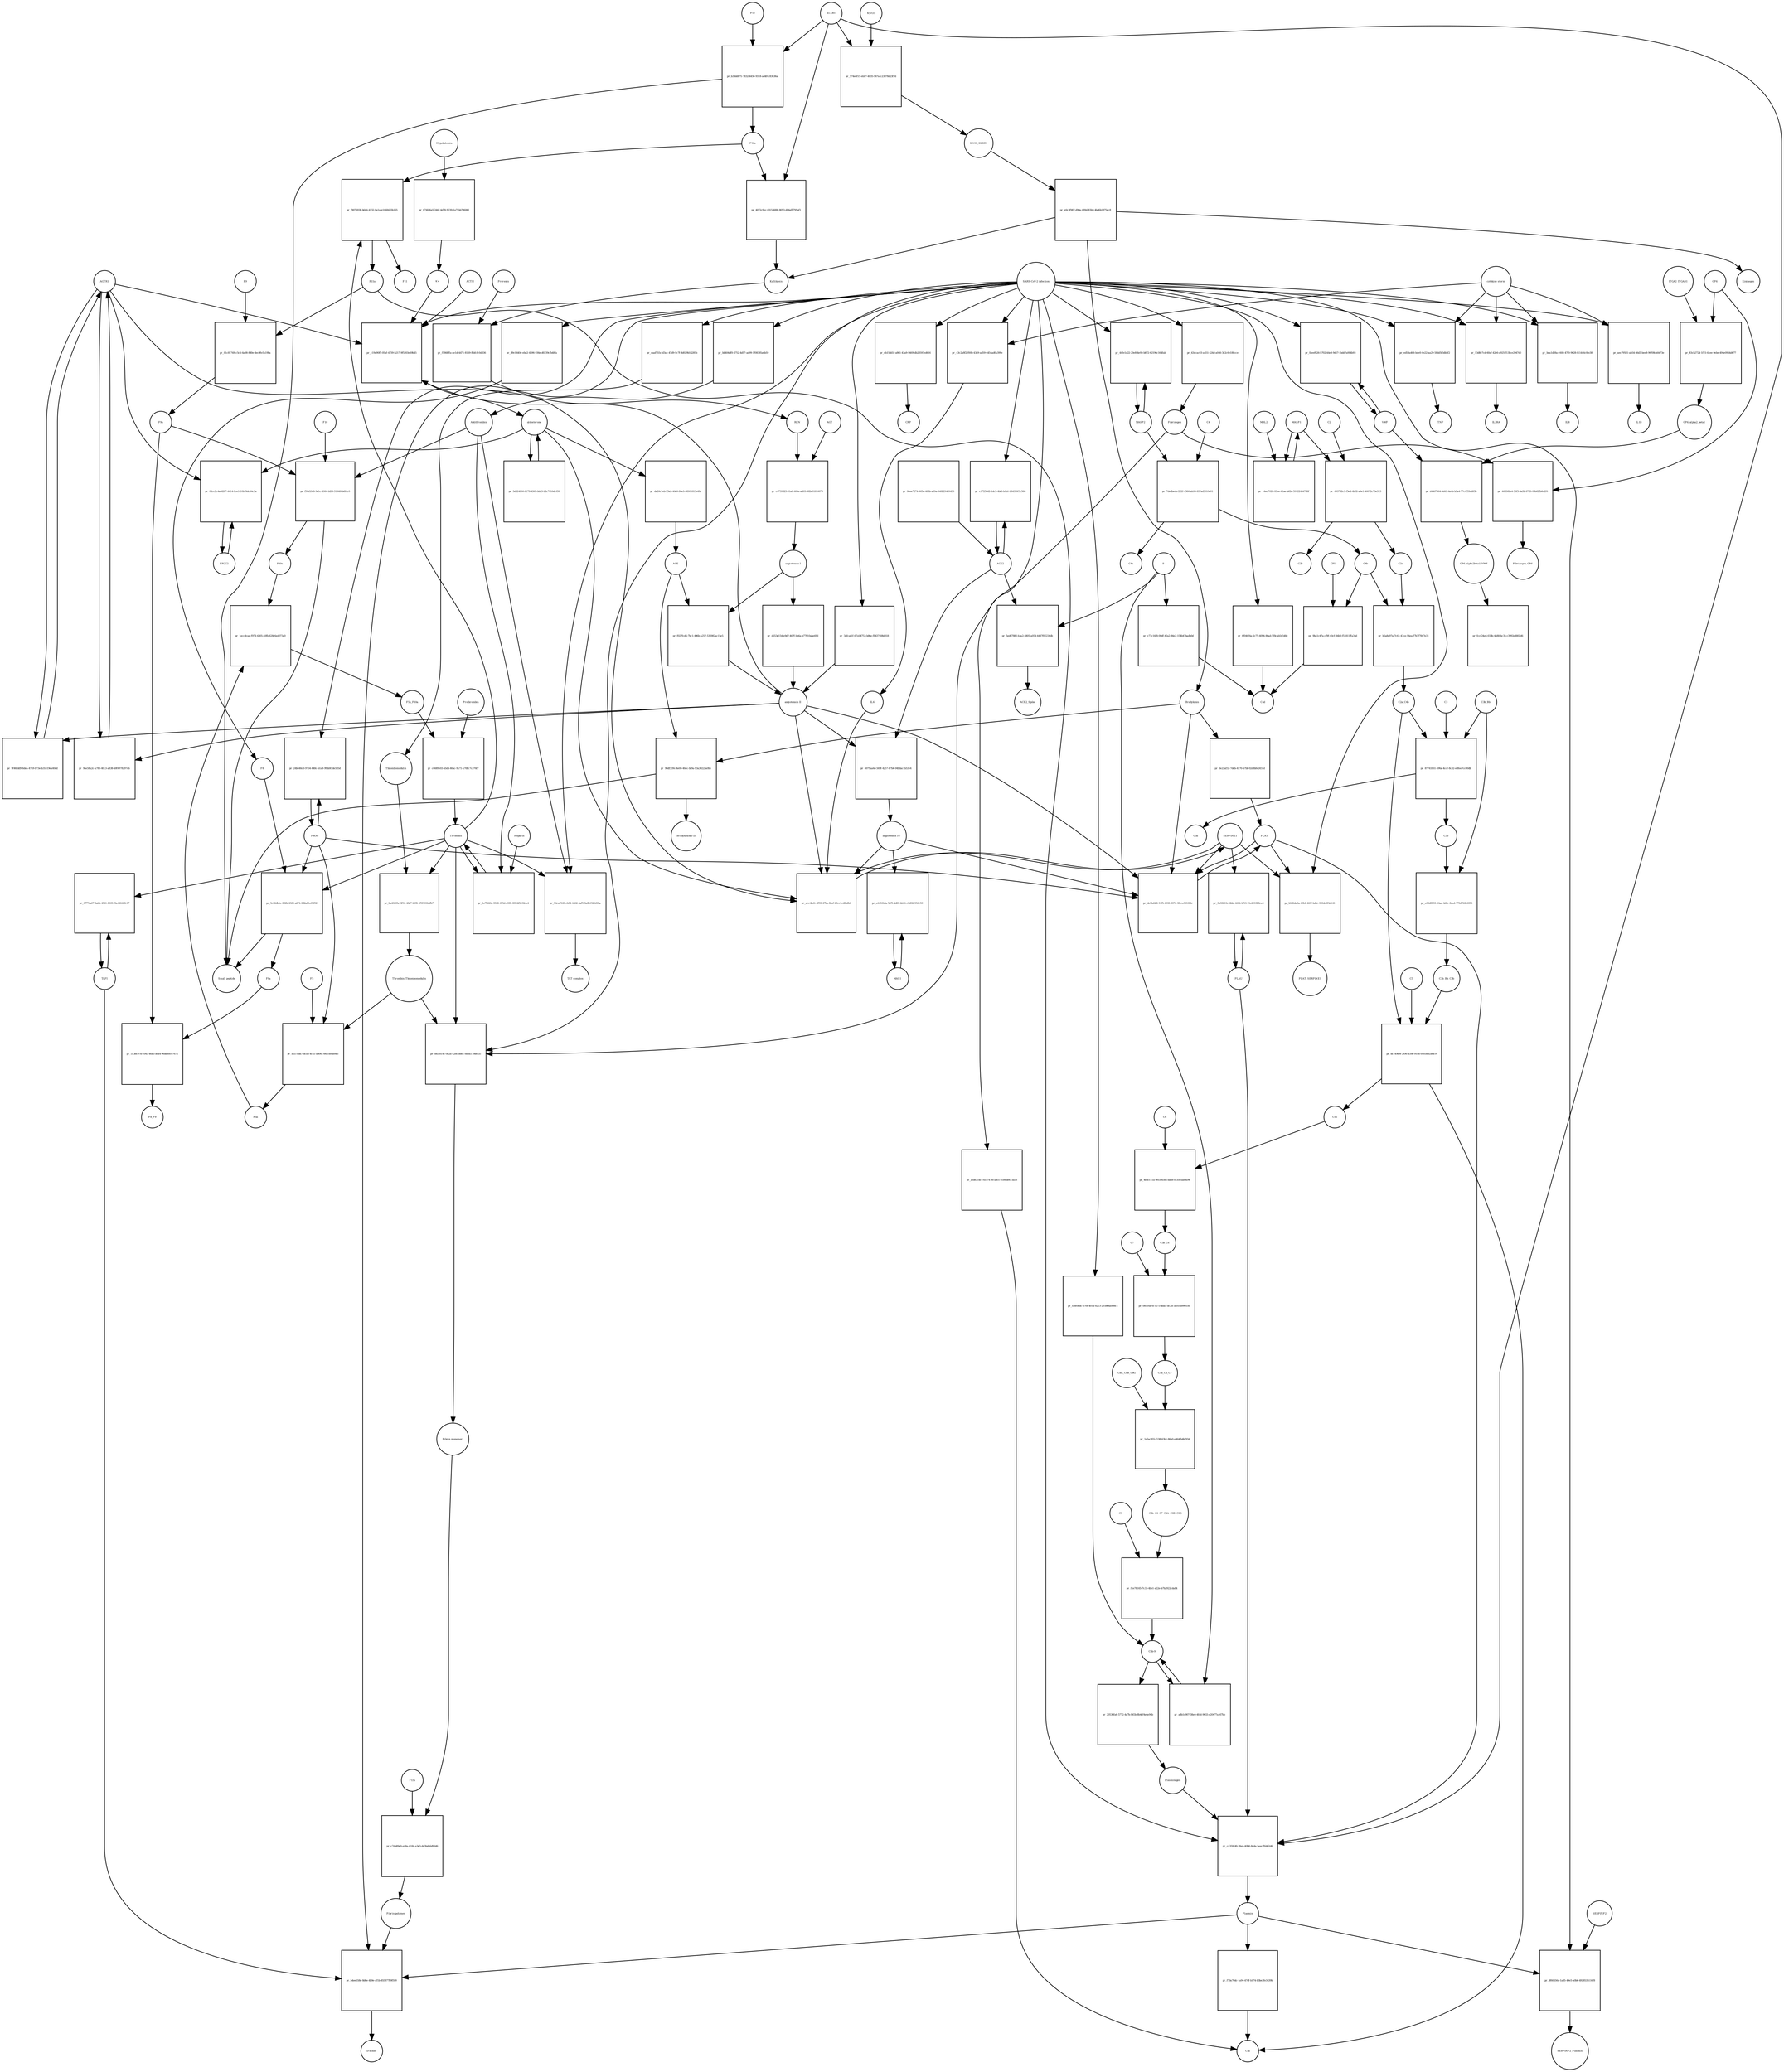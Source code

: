 strict digraph  {
F8 [annotation="urn_miriam_hgnc_3546|urn_miriam_taxonomy_9606", bipartite=0, cls=macromolecule, fontsize=4, label=F8, shape=circle];
"pr_5c22db1e-882b-4583-a274-8d2a81e05f02" [annotation="", bipartite=1, cls=process, fontsize=4, label="pr_5c22db1e-882b-4583-a274-8d2a81e05f02", shape=square];
"Small peptide" [annotation=urn_miriam_mesh_D010446, bipartite=0, cls=macromolecule, fontsize=4, label="Small peptide", shape=circle];
F8a [annotation="urn_miriam_hgnc.symbol_F8|urn_miriam_mesh_D015944|urn_miriam_taxonomy_9606", bipartite=0, cls=macromolecule, fontsize=4, label=F8a, shape=circle];
Thrombin [annotation="urn_miriam_hgnc_3535|urn_miriam_taxonomy_9606", bipartite=0, cls=macromolecule, fontsize=4, label=Thrombin, shape=circle];
PROC [annotation="urn_miriam_hgnc_9451|urn_miriam_taxonomy_9606", bipartite=0, cls=macromolecule, fontsize=4, label=PROC, shape=circle];
AGTR1 [annotation=urn_miriam_hgnc_336, bipartite=0, cls=macromolecule, fontsize=4, label=AGTR1, shape=circle];
"pr_9f46fdd9-6dea-47a9-b73e-b31e19ea40dd" [annotation="", bipartite=1, cls=process, fontsize=4, label="pr_9f46fdd9-6dea-47a9-b73e-b31e19ea40dd", shape=square];
"angiotensin II" [annotation="urn_miriam_obo.chebi_CHEBI%3A2718|urn_miriam_taxonomy_9606", bipartite=0, cls="simple chemical", fontsize=4, label="angiotensin II", shape=circle];
NR3C2 [annotation="", bipartite=0, cls=macromolecule, fontsize=4, label=NR3C2, shape=circle];
"pr_02cc2c4a-4207-4414-8ce1-10b78dc34c3a" [annotation="", bipartite=1, cls=process, fontsize=4, label="pr_02cc2c4a-4207-4414-8ce1-10b78dc34c3a", shape=square];
aldosterone [annotation="urn_miriam_obo.chebi_CHEBI%3A27584", bipartite=0, cls="simple chemical", fontsize=4, label=aldosterone, shape=circle];
"pr_3d424806-6178-4365-bb23-b2c7616dc050" [annotation="", bipartite=1, cls=process, fontsize=4, label="pr_3d424806-6178-4365-bb23-b2c7616dc050", shape=square];
SERPINE1 [annotation="", bipartite=0, cls=macromolecule, fontsize=4, label=SERPINE1, shape=circle];
"pr_acc4fefc-8f93-47ba-82ef-b9cc1cd8a2b3" [annotation="", bipartite=1, cls=process, fontsize=4, label="pr_acc4fefc-8f93-47ba-82ef-b9cc1cd8a2b3", shape=square];
"angiotensin I-7" [annotation="urn_miriam_obo.chebi_CHEBI%3A55438|urn_miriam_taxonomy_9606", bipartite=0, cls="simple chemical", fontsize=4, label="angiotensin I-7", shape=circle];
IL6 [annotation="urn_miriam_hgnc_6018|urn_miriam_taxonomy_9606", bipartite=0, cls=macromolecule, fontsize=4, label=IL6, shape=circle];
"pr_c19a90f5-05af-4739-b217-9f5203e69b45" [annotation="", bipartite=1, cls=process, fontsize=4, label="pr_c19a90f5-05af-4739-b217-9f5203e69b45", shape=square];
"SARS-CoV-2 infection" [annotation="urn_miriam_taxonomy_2697049|urn_miriam_mesh_D012327", bipartite=0, cls=phenotype, fontsize=4, label="SARS-CoV-2 infection", shape=circle];
"K+" [annotation="urn_miriam_obo.chebi_CHEBI%3A29103", bipartite=0, cls="simple chemical", fontsize=4, label="K+", shape=circle];
ACTH [annotation=urn_miriam_hgnc_9201, bipartite=0, cls="simple chemical", fontsize=4, label=ACTH, shape=circle];
"pr_3afcaf1f-0f1d-4753-b86e-fb437408d818" [annotation="", bipartite=1, cls=process, fontsize=4, label="pr_3afcaf1f-0f1d-4753-b86e-fb437408d818", shape=square];
Bradykinin [annotation="urn_miriam_obo.chebi_CHEBI%3A3165|urn_miriam_taxonomy_9606", bipartite=0, cls=macromolecule, fontsize=4, label=Bradykinin, shape=circle];
"pr_98df339c-4e08-46ec-bf9a-93a30223a0be" [annotation="", bipartite=1, cls=process, fontsize=4, label="pr_98df339c-4e08-46ec-bf9a-93a30223a0be", shape=square];
"Bradykinin(1-5)" [annotation="urn_miriam_mesh_C079000|urn_miriam_taxonomy_9606", bipartite=0, cls=macromolecule, fontsize=4, label="Bradykinin(1-5)", shape=circle];
ACE [annotation="urn_miriam_hgnc_2707|urn_miriam_taxonomy_9606", bipartite=0, cls=macromolecule, fontsize=4, label=ACE, shape=circle];
"pr_3e23af32-7deb-4170-b7bf-02d8bfe2451d" [annotation="", bipartite=1, cls=process, fontsize=4, label="pr_3e23af32-7deb-4170-b7bf-02d8bfe2451d", shape=square];
PLAT [annotation="urn_miriam_hgnc_9051|urn_miriam_taxonomy_9606", bipartite=0, cls=macromolecule, fontsize=4, label=PLAT, shape=circle];
"pr_9ae58a2c-a780-40c3-a838-b9f4978297cb" [annotation="", bipartite=1, cls=process, fontsize=4, label="pr_9ae58a2c-a780-40c3-a838-b9f4978297cb", shape=square];
MAS1 [annotation="", bipartite=0, cls=macromolecule, fontsize=4, label=MAS1, shape=circle];
"pr_e6451b2a-5cf5-4d83-bb16-c8d02c956c59" [annotation="", bipartite=1, cls=process, fontsize=4, label="pr_e6451b2a-5cf5-4d83-bb16-c8d02c956c59", shape=square];
Fibrinogen [annotation="urn_miriam_pubmed_19296670|urn_miriam_obo.go_GO%3A0005577|urn_miriam_hgnc_3661|urn_miriam_hgnc_3662|urn_miriam_hgnc_3694|urn_miriam_taxonomy_9606", bipartite=0, cls=complex, fontsize=4, label=Fibrinogen, shape=circle];
"pr_46336be4-36f3-4a3b-87d9-09b82fb8c2f6" [annotation="", bipartite=1, cls=process, fontsize=4, label="pr_46336be4-36f3-4a3b-87d9-09b82fb8c2f6", shape=square];
GP6 [annotation="urn_miriam_hgnc_HGNC%3A14388|urn_miriam_taxonomy_9606", bipartite=0, cls=macromolecule, fontsize=4, label=GP6, shape=circle];
Fibrinogen_GP6 [annotation="urn_miriam_pubmed_19296670|urn_miriam_obo.go_GO%3A0005577|urn_miriam_hgnc_HGNC%3A14388|urn_miriam_taxonomy_9606", bipartite=0, cls=complex, fontsize=4, label=Fibrinogen_GP6, shape=circle];
GP6_alpha2_beta1 [annotation="urn_miriam_pubmed_25051961|urn_miriam_taxonomy_10090|urn_miriam_hgnc_14338|urn_miriam_hgnc_6137|urn_miriam_hgnc_6153", bipartite=0, cls=complex, fontsize=4, label=GP6_alpha2_beta1, shape=circle];
"pr_d4467864-5d41-4a4b-b5a4-77c4f55cd85b" [annotation="", bipartite=1, cls=process, fontsize=4, label="pr_d4467864-5d41-4a4b-b5a4-77c4f55cd85b", shape=square];
VWF [annotation="urn_miriam_hgnc_12726|urn_miriam_taxonomy_9606", bipartite=0, cls=macromolecule, fontsize=4, label=VWF, shape=circle];
GP6_alpha2beta1_VWF [annotation="urn_miriam_pubmed_25051961|urn_miriam_taxonomy_10090|urn_miriam_hgnc_14338|urn_miriam_hgnc_6137|urn_miriam_hgnc_6153|urn_miriam_hgnc_12726", bipartite=0, cls=complex, fontsize=4, label=GP6_alpha2beta1_VWF, shape=circle];
"pr_83cb2724-1f15-41ee-9ebe-494e0964d677" [annotation="", bipartite=1, cls=process, fontsize=4, label="pr_83cb2724-1f15-41ee-9ebe-494e0964d677", shape=square];
ITGA2_ITGAB1 [annotation="urn_miriam_intact_EBI-16428357|urn_miriam_hgnc_6137|urn_miriam_hgnc_6153|urn_miriam_taxonomy_9606", bipartite=0, cls=complex, fontsize=4, label=ITGA2_ITGAB1, shape=circle];
"pr_fccf24e6-033b-4a88-bc35-c3992e8802d6" [annotation="", bipartite=1, cls="omitted process", fontsize=4, label="pr_fccf24e6-033b-4a88-bc35-c3992e8802d6", shape=square];
"Fibrin polymer" [annotation="urn_miriam_mesh_C465961|urn_miriam_taxonomy_9606", bipartite=0, cls=macromolecule, fontsize=4, label="Fibrin polymer", shape=circle];
"pr_b4ee558c-8d6e-4b9e-af1b-855877b9f599" [annotation="", bipartite=1, cls=process, fontsize=4, label="pr_b4ee558c-8d6e-4b9e-af1b-855877b9f599", shape=square];
"D-dimer" [annotation="urn_miriam_pubmed_19008457|urn_miriam_mesh_C036309|urn_miriam_taxonomy_9606", bipartite=0, cls=macromolecule, fontsize=4, label="D-dimer", shape=circle];
Plasmin [annotation="urn_miriam_hgnc.symbol_PLG|urn_miriam_mesh_D005341|urn_miriam_brenda_3.4.21.7|urn_miriam_taxonomy_9606", bipartite=0, cls=macromolecule, fontsize=4, label=Plasmin, shape=circle];
TAFI [annotation="urn_miriam_hgnc_1546|urn_miriam_taxonomy_9606", bipartite=0, cls=macromolecule, fontsize=4, label=TAFI, shape=circle];
"Fibrin monomer" [annotation="urn_miriam_mesh_C011468|urn_miriam_taxonomy_9606", bipartite=0, cls=macromolecule, fontsize=4, label="Fibrin monomer", shape=circle];
"pr_c7db89e0-e48a-4184-a3e3-dd3bda6d90d6" [annotation="", bipartite=1, cls=process, fontsize=4, label="pr_c7db89e0-e48a-4184-a3e3-dd3bda6d90d6", shape=square];
F13a [annotation="urn_miriam_hgnc.symbol_F13|urn_miriam_mesh_D026122|urn_miriam_brenda_2.3.2.13|urn_miriam_taxonomy_9606", bipartite=0, cls=macromolecule, fontsize=4, label=F13a, shape=circle];
"pr_ed58a466-bde0-4e22-aa29-58dd5f3db5f2" [annotation="", bipartite=1, cls=process, fontsize=4, label="pr_ed58a466-bde0-4e22-aa29-58dd5f3db5f2", shape=square];
TNF [annotation="urn_miriam_hgnc_11892|urn_miriam_taxonomy_9606", bipartite=0, cls=macromolecule, fontsize=4, label=TNF, shape=circle];
"cytokine storm" [annotation="urn_miriam_pubmed_2504360|urn_miriam_taxonomy_9606", bipartite=0, cls=phenotype, fontsize=4, label="cytokine storm", shape=circle];
"pr_f70a70dc-1a94-47df-b174-b3be2fe3439b" [annotation="", bipartite=1, cls=process, fontsize=4, label="pr_f70a70dc-1a94-47df-b174-b3be2fe3439b", shape=square];
C5a [annotation="urn_miriam_hgnc.symbol_C5|urn_miriam_mesh_D015936|urn_miriam_taxonomy_9606", bipartite=0, cls=macromolecule, fontsize=4, label=C5a, shape=circle];
"pr_20536fa6-5772-4a7b-845b-8b4cf4e6e94b" [annotation="", bipartite=1, cls=process, fontsize=4, label="pr_20536fa6-5772-4a7b-845b-8b4cf4e6e94b", shape=square];
Plasminogen [annotation="urn_miriam_hgnc_9071|urn_miriam_taxonomy_9606", bipartite=0, cls=macromolecule, fontsize=4, label=Plasminogen, shape=circle];
"C5b-9" [annotation="urn_miriam_obo.go_GO%3A0005579|urn_miriam_mesh_D015938|urn_miriam_mesh_D050776|urn_miriam_hgnc_1339|urn_miriam_hgnc_1346|urn_miriam_hgnc_1352|urn_miriam_hgnc_1353|urn_miriam_hgnc_1354|urn_miriam_hgnc_1358|urn_miriam_taxonomy_9606", bipartite=0, cls=complex, fontsize=4, label="C5b-9", shape=circle];
C2 [annotation="urn_miriam_hgnc_1248|urn_miriam_taxonomy_9606", bipartite=0, cls=macromolecule, fontsize=4, label=C2, shape=circle];
"pr_693762c9-f5ed-4b32-a9e1-46072c79e313" [annotation="", bipartite=1, cls=process, fontsize=4, label="pr_693762c9-f5ed-4b32-a9e1-46072c79e313", shape=square];
C2a [annotation="urn_miriam_hgnc.symbol_C2|urn_miriam_mesh_D050678|urn_miriam_taxonomy_9606", bipartite=0, cls=macromolecule, fontsize=4, label=C2a, shape=circle];
C2b [annotation="urn_miriam_hgnc.symbol_C2|urn_miriam_mesh_D050679|urn_miriam_taxonomy_9606", bipartite=0, cls=macromolecule, fontsize=4, label=C2b, shape=circle];
MASP1 [annotation="urn_miriam_hgnc_6901|urn_miriam_taxonomy_9606", bipartite=0, cls=macromolecule, fontsize=4, label=MASP1, shape=circle];
"pr_13d8e7cd-60af-42e6-a925-f13bce2947d0" [annotation="", bipartite=1, cls=process, fontsize=4, label="pr_13d8e7cd-60af-42e6-a925-f13bce2947d0", shape=square];
IL2RA [annotation="urn_miriam_hgnc_6008|urn_miriam_taxonomy_9606", bipartite=0, cls=macromolecule, fontsize=4, label=IL2RA, shape=circle];
"pr_bca1d28a-c608-47f0-9628-f11446c0fe38" [annotation="", bipartite=1, cls=process, fontsize=4, label="pr_bca1d28a-c608-47f0-9628-f11446c0fe38", shape=square];
IL8 [annotation="urn_miriam_hgnc_6025|urn_miriam_taxonomy_9606", bipartite=0, cls=macromolecule, fontsize=4, label=IL8, shape=circle];
"pr_afb83cdc-7d15-47f6-a3cc-e59dde673a58" [annotation="", bipartite=1, cls=process, fontsize=4, label="pr_afb83cdc-7d15-47f6-a3cc-e59dde673a58", shape=square];
"pr_43c2a8f2-f00b-43a9-ad59-6454ad0a399e" [annotation="", bipartite=1, cls=process, fontsize=4, label="pr_43c2a8f2-f00b-43a9-ad59-6454ad0a399e", shape=square];
"pr_aec79581-ab54-46d3-bee8-96f08cb0d73e" [annotation="", bipartite=1, cls=process, fontsize=4, label="pr_aec79581-ab54-46d3-bee8-96f08cb0d73e", shape=square];
IL1B [annotation="urn_miriam_hgnc_5992|urn_miriam_taxonomy_9606", bipartite=0, cls=macromolecule, fontsize=4, label=IL1B, shape=circle];
Prorenin [annotation="urn_miriam_hgnc_9958|urn_miriam_taxonomy_9606", bipartite=0, cls=macromolecule, fontsize=4, label=Prorenin, shape=circle];
"pr_f1868ffa-ae1d-4471-8159-ffbfcfc0d336" [annotation="", bipartite=1, cls=process, fontsize=4, label="pr_f1868ffa-ae1d-4471-8159-ffbfcfc0d336", shape=square];
REN [annotation="urn_miriam_hgnc.symbol_REN|urn_miriam_taxonomy_9606", bipartite=0, cls=macromolecule, fontsize=4, label=REN, shape=circle];
Kallikrein [annotation="urn_miriam_hgnc.symbol_KLKB1|urn_miriam_mesh_D020842|urn_miriam_brenda_3.4.21.34|urn_miriam_taxonomy_9606", bipartite=0, cls=macromolecule, fontsize=4, label=Kallikrein, shape=circle];
KLKB1 [annotation="urn_miriam_hgnc_6371|urn_miriam_taxonomy_9606", bipartite=0, cls=macromolecule, fontsize=4, label=KLKB1, shape=circle];
"pr_4072c9ec-f015-488f-8053-d06afb795af1" [annotation="", bipartite=1, cls=process, fontsize=4, label="pr_4072c9ec-f015-488f-8053-d06afb795af1", shape=square];
F12a [annotation="urn_miriam_hgnc.symbol_F12|urn_miriam_mesh_D015956|urn_miriam_brenda_3.4.21.38|urn_miriam_taxonomy_9606", bipartite=0, cls=macromolecule, fontsize=4, label=F12a, shape=circle];
"pr_caaf555c-d3a1-47d9-9c7f-8d029b54285b" [annotation="", bipartite=1, cls=process, fontsize=4, label="pr_caaf555c-d3a1-47d9-9c7f-8d029b54285b", shape=square];
Thrombomodulin [annotation="urn_miriam_hgnc_11784|urn_miriam_taxonomy_9606", bipartite=0, cls=macromolecule, fontsize=4, label=Thrombomodulin, shape=circle];
"pr_8f60556c-1a35-49e5-a0b6-4928535116f8" [annotation="", bipartite=1, cls=process, fontsize=4, label="pr_8f60556c-1a35-49e5-a0b6-4928535116f8", shape=square];
SERPINF2 [annotation="urn_miriam_hgnc_9075|urn_miriam_taxonomy_9606", bipartite=0, cls=macromolecule, fontsize=4, label=SERPINF2, shape=circle];
SERPINF2_Plasmin [annotation="urn_miriam_pubmed_2437112|urn_miriam_biogrid_314240|urn_miriam_hgnc_9075|urn_miriam_mesh_D005341|urn_miriam_taxonomy_9606", bipartite=0, cls=complex, fontsize=4, label=SERPINF2_Plasmin, shape=circle];
"pr_6f046f4a-2c75-4094-86ad-5f8cab54548e" [annotation="", bipartite=1, cls=process, fontsize=4, label="pr_6f046f4a-2c75-4094-86ad-5f8cab54548e", shape=square];
C4d [annotation="urn_miriam_hgnc.symbol_C4b|urn_miriam_mesh_C032261|urn_miriam_taxonomy_9606", bipartite=0, cls=macromolecule, fontsize=4, label=C4d, shape=circle];
"pr_fa8f0ddc-67f8-401a-8213-2e5864a008c1" [annotation="", bipartite=1, cls=process, fontsize=4, label="pr_fa8f0ddc-67f8-401a-8213-2e5864a008c1", shape=square];
"pr_24b646c0-9754-448c-b1a8-99dd47de585d" [annotation="", bipartite=1, cls=process, fontsize=4, label="pr_24b646c0-9754-448c-b1a8-99dd47de585d", shape=square];
"pr_faeef626-b702-44e8-9d67-1bdd7a004b93" [annotation="", bipartite=1, cls=process, fontsize=4, label="pr_faeef626-b702-44e8-9d67-1bdd7a004b93", shape=square];
"pr_eb15dd1f-a861-43a9-9469-db28593ed616" [annotation="", bipartite=1, cls=process, fontsize=4, label="pr_eb15dd1f-a861-43a9-9469-db28593ed616", shape=square];
CRP [annotation="urn_miriam_hgnc_2367|urn_miriam_taxonomy_9606", bipartite=0, cls=macromolecule, fontsize=4, label=CRP, shape=circle];
"pr_a3b1d907-38e0-4fcd-9633-e20477a167bb" [annotation="", bipartite=1, cls=process, fontsize=4, label="pr_a3b1d907-38e0-4fcd-9633-e20477a167bb", shape=square];
S [annotation="urn_miriam_uniprot_P0DTC2|urn_miriam_uniprot_P59594|urn_miriam_taxonomy_2697049", bipartite=0, cls=macromolecule, fontsize=4, label=S, shape=circle];
"pr_c73c16f8-00df-42a2-84e2-154b47badb0d" [annotation="", bipartite=1, cls=process, fontsize=4, label="pr_c73c16f8-00df-42a2-84e2-154b47badb0d", shape=square];
"pr_6079aa4d-569f-4257-87b4-04bdac1b53e4" [annotation="", bipartite=1, cls=process, fontsize=4, label="pr_6079aa4d-569f-4257-87b4-04bdac1b53e4", shape=square];
ACE2 [annotation="urn_miriam_hgnc_13557|urn_miriam_taxonomy_9606", bipartite=0, cls=macromolecule, fontsize=4, label=ACE2, shape=circle];
"pr_8eee7274-965d-485b-a89a-548229409436" [annotation="", bipartite=1, cls=process, fontsize=4, label="pr_8eee7274-965d-485b-a89a-548229409436", shape=square];
"pr_5ed67882-b3a2-4805-a054-4447f02234db" [annotation="", bipartite=1, cls=process, fontsize=4, label="pr_5ed67882-b3a2-4805-a054-4447f02234db", shape=square];
ACE2_Spike [annotation="urn_miriam_pdb_6CS2|urn_miriam_hgnc_13557|urn_miriam_uniprot_P0DTC2|urn_miriam_taxonomy_9606|urn_miriam_taxonomy_2697049", bipartite=0, cls=complex, fontsize=4, label=ACE2_Spike, shape=circle];
"pr_c1725042-1dc5-4bf3-b9b1-b84359f1c586" [annotation="", bipartite=1, cls=process, fontsize=4, label="pr_c1725042-1dc5-4bf3-b9b1-b84359f1c586", shape=square];
"pr_bb404df0-4752-4d57-ad99-1f08385a6b59" [annotation="", bipartite=1, cls=process, fontsize=4, label="pr_bb404df0-4752-4d57-ad99-1f08385a6b59", shape=square];
Antithrombin [annotation="urn_miriam_hgnc_775|urn_miriam_taxonomy_9606", bipartite=0, cls=macromolecule, fontsize=4, label=Antithrombin, shape=circle];
"pr_d9c0640e-ebe2-4596-936e-d0239cfb48fa" [annotation="", bipartite=1, cls=process, fontsize=4, label="pr_d9c0640e-ebe2-4596-936e-d0239cfb48fa", shape=square];
C4b [annotation="urn_miriam_hgnc_1324|urn_miriam_taxonomy_9606", bipartite=0, cls=macromolecule, fontsize=4, label=C4b, shape=circle];
"pr_9ba1c47a-cf9f-40cf-84b0-f51811ffa34d" [annotation="", bipartite=1, cls=process, fontsize=4, label="pr_9ba1c47a-cf9f-40cf-84b0-f51811ffa34d", shape=square];
CFI [annotation="urn_miriam_hgnc_2771|urn_miriam_taxonomy_9606", bipartite=0, cls=macromolecule, fontsize=4, label=CFI, shape=circle];
C3b [annotation="urn_miriam_hgnc.symbol_C3|urn_miriam_mesh_D003179|urn_miriam_taxonomy_9606", bipartite=0, cls=macromolecule, fontsize=4, label=C3b, shape=circle];
"pr_e33d8990-16ac-4d6c-8ced-770d766b1856" [annotation="", bipartite=1, cls=process, fontsize=4, label="pr_e33d8990-16ac-4d6c-8ced-770d766b1856", shape=square];
C3b_Bb [annotation="urn_miriam_pubmed_12440962|urn_miriam_brenda_3.4.21.47|urn_miriam_mesh_D051561|urn_miriam_mesh_D003179|urn_miriam_hgnc_1037|urn_miriam_taxonomy_9606", bipartite=0, cls=complex, fontsize=4, label=C3b_Bb, shape=circle];
C3b_Bb_C3b [annotation="urn_miriam_pubmed_12440962|urn_miriam_brenda_34.4.21.47|urn_miriam_mesh_D051566|urn_miriam_mesh_D003179|urn_miriam_hgnc_1037|urn_miriam_taxonomy_9606", bipartite=0, cls=complex, fontsize=4, label=C3b_Bb_C3b, shape=circle];
"pr_b5a8c97a-7c61-43ce-96ea-f7b7f7847e31" [annotation="", bipartite=1, cls=process, fontsize=4, label="pr_b5a8c97a-7c61-43ce-96ea-f7b7f7847e31", shape=square];
C2a_C4b [annotation="urn_miriam_mesh_D051574|urn_miriam_brenda_3.4.21.43|urn_miriam_mesh_D050678|urn_miriam_hgnc_1324|urn_miriam_taxonomy_9606", bipartite=0, cls=complex, fontsize=4, label=C2a_C4b, shape=circle];
C4 [annotation="urn_miriam_mesh_D00318|urn_miriam_taxonomy_9606", bipartite=0, cls=macromolecule, fontsize=4, label=C4, shape=circle];
"pr_7dedbedb-222f-4586-ab36-837ad3610e01" [annotation="", bipartite=1, cls=process, fontsize=4, label="pr_7dedbedb-222f-4586-ab36-837ad3610e01", shape=square];
C4a [annotation="urn_miriam_hgnc_1323|urn_miriam_taxonomy_9606", bipartite=0, cls=macromolecule, fontsize=4, label=C4a, shape=circle];
MASP2 [annotation="urn_miriam_hgnc_6902|urn_miriam_taxonomy_9606", bipartite=0, cls=macromolecule, fontsize=4, label=MASP2, shape=circle];
"pr_14ec7020-03ee-41ae-b82e-591224947d8f" [annotation="", bipartite=1, cls=process, fontsize=4, label="pr_14ec7020-03ee-41ae-b82e-591224947d8f", shape=square];
MBL2 [annotation="urn_miriam_hgnc_6902|urn_miriam_taxonomy_9606", bipartite=0, cls=macromolecule, fontsize=4, label=MBL2, shape=circle];
"pr_44fe1a22-20e8-4e93-b872-62196c164fab" [annotation="", bipartite=1, cls=process, fontsize=4, label="pr_44fe1a22-20e8-4e93-b872-62196c164fab", shape=square];
PLAU [annotation="urn_miriam_hgnc_9052|urn_miriam_taxonomy_9606", bipartite=0, cls=macromolecule, fontsize=4, label=PLAU, shape=circle];
"pr_3a98613c-4bbf-4634-bf13-91e2913b8ce3" [annotation="", bipartite=1, cls=process, fontsize=4, label="pr_3a98613c-4bbf-4634-bf13-91e2913b8ce3", shape=square];
C5b_C6_C7_C8A_C8B_C8G [annotation="urn_miriam_pubmed_28630159|urn_miriam_mesh_C042295|urn_miriam_mesh_D050776|urn_miriam_hgnc_1339|urn_miriam_hgnc_1352|urn_miriam_hgnc_1353|urn_miriam_hgnc_1354|urn_miriam_taxonomy_9606", bipartite=0, cls=complex, fontsize=4, label=C5b_C6_C7_C8A_C8B_C8G, shape=circle];
"pr_f1e78165-7c33-4be1-a22e-b7b2922cda84" [annotation="", bipartite=1, cls=process, fontsize=4, label="pr_f1e78165-7c33-4be1-a22e-b7b2922cda84", shape=square];
C9 [annotation="urn_miriam_hgnc_1358|urn_miriam_taxonomy_9606", bipartite=0, cls=macromolecule, fontsize=4, label=C9, shape=circle];
C5b_C6_C7 [annotation="urn_miriam_pubmed_28630159|urn_miriam_mesh_C037453|urn_miriam_mesh_D050776|urn_miriam_hgnc_1339|urn_miriam_hgnc_1346|urn_miriam_taxonomy_9606", bipartite=0, cls=complex, fontsize=4, label=C5b_C6_C7, shape=circle];
"pr_1efac955-f138-43b1-86a0-e364fb4bf934" [annotation="", bipartite=1, cls=process, fontsize=4, label="pr_1efac955-f138-43b1-86a0-e364fb4bf934", shape=square];
C8A_C8B_C8G [annotation="urn_miriam_mesh_D003185|urn_miriam_hgnc_1353|urn_miriam_hgnc_1352|urn_miriam_hgnc_1354|urn_miriam_taxonomy_9606", bipartite=0, cls=complex, fontsize=4, label=C8A_C8B_C8G, shape=circle];
C5b_C6 [annotation="urn_miriam_mesh_C050974|urn_miriam_mesh_D050776|urn_miriam_hgnc_1339|urn_miriam_taxonomy_9606", bipartite=0, cls=complex, fontsize=4, label=C5b_C6, shape=circle];
"pr_08516a7d-5273-4ba5-bc2d-3a018d990550" [annotation="", bipartite=1, cls=process, fontsize=4, label="pr_08516a7d-5273-4ba5-bc2d-3a018d990550", shape=square];
C7 [annotation="urn_miriam_hgnc_HGNC%3A1346|urn_miriam_taxonomy_9606", bipartite=0, cls=macromolecule, fontsize=4, label=C7, shape=circle];
C5b [annotation="urn_miriam_hgnc.symbol_C5|urn_miriam_mesh_D050776|urn_miriam_taxonomy_9606", bipartite=0, cls=macromolecule, fontsize=4, label=C5b, shape=circle];
"pr_4ebcc11a-9f03-458a-ba68-fc3505ab9a94" [annotation="", bipartite=1, cls=process, fontsize=4, label="pr_4ebcc11a-9f03-458a-ba68-fc3505ab9a94", shape=square];
C6 [annotation="urn_miriam_hgnc_1339|urn_miriam_taxonomy_9606", bipartite=0, cls=macromolecule, fontsize=4, label=C6, shape=circle];
C5 [annotation="urn_miriam_hgnc_1331|urn_miriam_taxonomy_9606", bipartite=0, cls=macromolecule, fontsize=4, label=C5, shape=circle];
"pr_dc149d9f-2f06-459b-910d-09058fd3b6c9" [annotation="", bipartite=1, cls=process, fontsize=4, label="pr_dc149d9f-2f06-459b-910d-09058fd3b6c9", shape=square];
C3 [annotation="urn_miriam_hgnc_1318|urn_miriam_taxonomy_9606", bipartite=0, cls=macromolecule, fontsize=4, label=C3, shape=circle];
"pr_87741861-596a-4ccf-8c32-e0fee7cc00db" [annotation="", bipartite=1, cls=process, fontsize=4, label="pr_87741861-596a-4ccf-8c32-e0fee7cc00db", shape=square];
C3a [annotation="urn_miriam_hgnc.symbol_C3|urn_miriam_mesh_D015926|urn_miriam_taxonomy_9606", bipartite=0, cls=macromolecule, fontsize=4, label=C3a, shape=circle];
"pr_ba43635c-3f12-48a7-b1f2-1f9f431b5fb7" [annotation="", bipartite=1, cls=process, fontsize=4, label="pr_ba43635c-3f12-48a7-b1f2-1f9f431b5fb7", shape=square];
Thrombin_Thrombomodulin [annotation="urn_miriam_pubmed_6282863|urn_miriam_taxonomy_9986|urn_miriam_biogrid_283352|urn_miriam_mesh_D013917|urn_miriam_hgnc_11784", bipartite=0, cls=complex, fontsize=4, label=Thrombin_Thrombomodulin, shape=circle];
"pr_d45f814c-0e2a-428c-bd0c-8b8a179bfc35" [annotation="", bipartite=1, cls=process, fontsize=4, label="pr_d45f814c-0e2a-428c-bd0c-8b8a179bfc35", shape=square];
KNG1_KLKB1 [annotation="urn_miriam_pubmed_17598838|urn_miriam_intact_EBI-10087151|urn_miriam_hgnc_6371|urn_miriam_hgnc_6383|urn_miriam_taxonomy_9606", bipartite=0, cls=complex, fontsize=4, label=KNG1_KLKB1, shape=circle];
"pr_e0c3f987-d90a-489d-83b9-4bd6b1975ec8" [annotation="", bipartite=1, cls=process, fontsize=4, label="pr_e0c3f987-d90a-489d-83b9-4bd6b1975ec8", shape=square];
Kininogen [annotation="urn_miriam_hgnc.symbol_KNG1|urn_miriam_mesh_D019679|urn_miriam_taxonomy_9606", bipartite=0, cls=macromolecule, fontsize=4, label=Kininogen, shape=circle];
"pr_43ccac03-a451-424d-a046-3c2c6e188cce" [annotation="", bipartite=1, cls=process, fontsize=4, label="pr_43ccac03-a451-424d-a046-3c2c6e188cce", shape=square];
"angiotensin I" [annotation="urn_miriam_obo.chebi_CHEBI%3A2718|urn_miriam_taxonomy_9606", bipartite=0, cls="simple chemical", fontsize=4, label="angiotensin I", shape=circle];
"pr_d653e154-e9d7-467f-bb6a-b77010abe69d" [annotation="", bipartite=1, cls=process, fontsize=4, label="pr_d653e154-e9d7-467f-bb6a-b77010abe69d", shape=square];
"pr_b5d6de9a-49b1-463f-bd6c-300dc0f4d141" [annotation="", bipartite=1, cls=process, fontsize=4, label="pr_b5d6de9a-49b1-463f-bd6c-300dc0f4d141", shape=square];
PLAT_SERPINE1 [annotation="urn_miriam_pubmed_22449964|urn_miriam_intact_EBI-7800882|urn_miriam_hgnc_9051|urn_miriam_hgnc_8593|urn_miriam_taxonomy_9606", bipartite=0, cls=complex, fontsize=4, label=PLAT_SERPINE1, shape=circle];
"pr_0f77da07-6abb-4541-8539-f4e42640fc17" [annotation="", bipartite=1, cls=process, fontsize=4, label="pr_0f77da07-6abb-4541-8539-f4e42640fc17", shape=square];
"pr_de9bd4f2-94f5-4930-937a-3fcce3210f8c" [annotation="", bipartite=1, cls=process, fontsize=4, label="pr_de9bd4f2-94f5-4930-937a-3fcce3210f8c", shape=square];
"pr_94ca7349-cb54-4462-8af9-3a8b1529d1ba" [annotation="", bipartite=1, cls=process, fontsize=4, label="pr_94ca7349-cb54-4462-8af9-3a8b1529d1ba", shape=square];
"TAT complex" [annotation="urn_miriam_pubmed_22930518|urn_miriam_mesh_C046193|urn_miriam_mesh_D013917|urn_miriam_hgnc_775|urn_miriam_taxonomy_9606", bipartite=0, cls=complex, fontsize=4, label="TAT complex", shape=circle];
"pr_c4359fd0-28a8-40b8-8ade-5eecff6462d6" [annotation="", bipartite=1, cls=process, fontsize=4, label="pr_c4359fd0-28a8-40b8-8ade-5eecff6462d6", shape=square];
F11a [annotation="urn_miriam_hgnc.symbol_F11|urn_miriam_mesh_D015945|urn_miriam_brenda_3.4.21.27|urn_miriam_taxonomy_9606", bipartite=0, cls=macromolecule, fontsize=4, label=F11a, shape=circle];
"pr_1e7fd40a-3538-473d-a989-839425e92ce4" [annotation="", bipartite=1, cls=process, fontsize=4, label="pr_1e7fd40a-3538-473d-a989-839425e92ce4", shape=square];
Heparin [annotation="urn_miriam_pubmed_708377|urn_miriam_obo.chebi_CHEBI%3A28304|urn_miriam_taxonomy_9606", bipartite=0, cls="simple chemical", fontsize=4, label=Heparin, shape=circle];
Prothrombin [annotation="urn_miriam_hgnc_3535|urn_miriam_taxonomy_9606", bipartite=0, cls=macromolecule, fontsize=4, label=Prothrombin, shape=circle];
"pr_c6689e03-b5d4-46ac-9a71-a70bc7c376f7" [annotation="", bipartite=1, cls=process, fontsize=4, label="pr_c6689e03-b5d4-46ac-9a71-a70bc7c376f7", shape=square];
F5a_F10a [annotation="urn_miriam_pubmed_2303476|urn_miriam_mesh_C022475|urn_miriam_mesh_D15943|urn_miriam_mesh_D015951|urn_miriam_taxonomy_9606", bipartite=0, cls=complex, fontsize=4, label=F5a_F10a, shape=circle];
F10a [annotation="urn_miriam_hgnc.symbol_F10|urn_miriam_mesh_D015951|urn_miriam_brenda_3.4.21.6|urn_miriam_taxonomy_9606", bipartite=0, cls=macromolecule, fontsize=4, label=F10a, shape=circle];
"pr_1ecc8cae-f97d-4305-a0fb-628c6ed073a0" [annotation="", bipartite=1, cls=process, fontsize=4, label="pr_1ecc8cae-f97d-4305-a0fb-628c6ed073a0", shape=square];
F5a [annotation="urn_miriam_hgnc.symbol_F5|urn_miriam_mesh_D015943|urn_miriam_taxonomy_9606", bipartite=0, cls=macromolecule, fontsize=4, label=F5a, shape=circle];
F5 [annotation="urn_miriam_hgnc_3541|urn_miriam_taxonomy_9606", bipartite=0, cls=macromolecule, fontsize=4, label=F5, shape=circle];
"pr_b557aba7-dca5-4c41-ab06-786fcd06b9a3" [annotation="", bipartite=1, cls=process, fontsize=4, label="pr_b557aba7-dca5-4c41-ab06-786fcd06b9a3", shape=square];
F9a [annotation="urn_miriam_hgnc.symbol_F9|urn_miriam_mesh_D015949|urn_miriam_taxonomy_9606", bipartite=0, cls=macromolecule, fontsize=4, label=F9a, shape=circle];
"pr_5138c97d-c045-46a3-bca4-96dd80c0767a" [annotation="", bipartite=1, cls=process, fontsize=4, label="pr_5138c97d-c045-46a3-bca4-96dd80c0767a", shape=square];
F8_F9 [annotation="urn_miriam_pubmed_22471307|urn_miriam_hgnc_3546|urn_miriam_hgnc_35531|urn_miriam_intact_EBI-11621595|urn_miriam_taxonomy_9606", bipartite=0, cls=complex, fontsize=4, label=F8_F9, shape=circle];
F9 [annotation="urn_miriam_hgnc_35531|urn_miriam_taxonomy_9606", bipartite=0, cls=macromolecule, fontsize=4, label=F9, shape=circle];
"pr_01c81749-c5c6-4a08-8d0e-dec9fe5a19ba" [annotation="", bipartite=1, cls=process, fontsize=4, label="pr_01c81749-c5c6-4a08-8d0e-dec9fe5a19ba", shape=square];
"pr_574eef15-eb17-4035-967a-c23878d23f7d" [annotation="", bipartite=1, cls=process, fontsize=4, label="pr_574eef15-eb17-4035-967a-c23878d23f7d", shape=square];
KNG1 [annotation="urn_miriam_hgnc.symbol_6383|urn_miriam_taxonomy_9606", bipartite=0, cls=macromolecule, fontsize=4, label=KNG1, shape=circle];
"pr_f9076938-b644-4132-8a1a-e1668433b155" [annotation="", bipartite=1, cls=process, fontsize=4, label="pr_f9076938-b644-4132-8a1a-e1668433b155", shape=square];
F11 [annotation="urn_miriam_hgnc_3529|urn_miriam_taxonomy_9606", bipartite=0, cls=macromolecule, fontsize=4, label=F11, shape=circle];
F12 [annotation="urn_miriam_hgnc_3530|urn_miriam_taxonomy_9606", bipartite=0, cls=macromolecule, fontsize=4, label=F12, shape=circle];
"pr_b33dd071-7832-4456-9318-ad4f4c83636a" [annotation="", bipartite=1, cls=process, fontsize=4, label="pr_b33dd071-7832-4456-9318-ad4f4c83636a", shape=square];
"pr_f027fcd6-7bc1-496b-a257-536982ac15e5" [annotation="", bipartite=1, cls=process, fontsize=4, label="pr_f027fcd6-7bc1-496b-a257-536982ac15e5", shape=square];
F10 [annotation="urn_miriam_hgnc_3528|urn_miriam_taxonomy_9606", bipartite=0, cls=macromolecule, fontsize=4, label=F10, shape=circle];
"pr_f50d1fe8-9e1c-4984-b2f3-313480b8fdc0" [annotation="", bipartite=1, cls=process, fontsize=4, label="pr_f50d1fe8-9e1c-4984-b2f3-313480b8fdc0", shape=square];
AGT [annotation="urn_miriam_hgnc_333|urn_miriam_taxonomy_9606", bipartite=0, cls=macromolecule, fontsize=4, label=AGT, shape=circle];
"pr_c6739323-31a0-400e-ad03-382e01816079" [annotation="", bipartite=1, cls=process, fontsize=4, label="pr_c6739323-31a0-400e-ad03-382e01816079", shape=square];
"pr_da26c7eb-25a3-46a6-80e9-68901813e6fa" [annotation="", bipartite=1, cls=process, fontsize=4, label="pr_da26c7eb-25a3-46a6-80e9-68901813e6fa", shape=square];
"pr_674fd6a5-246f-4d78-9239-1a71bb706061" [annotation="", bipartite=1, cls=process, fontsize=4, label="pr_674fd6a5-246f-4d78-9239-1a71bb706061", shape=square];
Hypokalemia [annotation="urn_miriam_mesh_D007008|urn_miriam_taxonomy_9606", bipartite=0, cls=phenotype, fontsize=4, label=Hypokalemia, shape=circle];
F8 -> "pr_5c22db1e-882b-4583-a274-8d2a81e05f02"  [annotation="", interaction_type=consumption];
"pr_5c22db1e-882b-4583-a274-8d2a81e05f02" -> "Small peptide"  [annotation="", interaction_type=production];
"pr_5c22db1e-882b-4583-a274-8d2a81e05f02" -> F8a  [annotation="", interaction_type=production];
F8a -> "pr_5138c97d-c045-46a3-bca4-96dd80c0767a"  [annotation="", interaction_type=consumption];
Thrombin -> "pr_5c22db1e-882b-4583-a274-8d2a81e05f02"  [annotation="urn_miriam_pubmed_15746105|urn_miriam_taxonomy_9606", interaction_type=catalysis];
Thrombin -> "pr_ba43635c-3f12-48a7-b1f2-1f9f431b5fb7"  [annotation="", interaction_type=consumption];
Thrombin -> "pr_d45f814c-0e2a-428c-bd0c-8b8a179bfc35"  [annotation="urn_miriam_pubmed_6282863|urn_miriam_pubmed_28228446|urn_miriam_pubmed_2117226|urn_miriam_taxonomy_9606", interaction_type=catalysis];
Thrombin -> "pr_0f77da07-6abb-4541-8539-f4e42640fc17"  [annotation="urn_miriam_pubmed_23809134|urn_miriam_taxonomy_9823", interaction_type=catalysis];
Thrombin -> "pr_94ca7349-cb54-4462-8af9-3a8b1529d1ba"  [annotation="", interaction_type=consumption];
Thrombin -> "pr_1e7fd40a-3538-473d-a989-839425e92ce4"  [annotation="", interaction_type=consumption];
Thrombin -> "pr_f9076938-b644-4132-8a1a-e1668433b155"  [annotation="urn_miriam_pubmed_21304106|urn_miriam_pubmed_8631976|urn_miriam_taxonomy_9606", interaction_type=catalysis];
PROC -> "pr_5c22db1e-882b-4583-a274-8d2a81e05f02"  [annotation="urn_miriam_pubmed_15746105|urn_miriam_taxonomy_9606", interaction_type=inhibition];
PROC -> "pr_24b646c0-9754-448c-b1a8-99dd47de585d"  [annotation="", interaction_type=consumption];
PROC -> "pr_de9bd4f2-94f5-4930-937a-3fcce3210f8c"  [annotation="urn_miriam_pubmed_10373228|urn_miriam_pubmed_3124286|urn_miriam_taxonomy_9606|urn_miriam_pubmed_12091055|urn_miriam_pubmed_3096399", interaction_type=inhibition];
PROC -> "pr_b557aba7-dca5-4c41-ab06-786fcd06b9a3"  [annotation="urn_miriam_pubmed_6282863|urn_miriam_pubmed_6572921|urn_miriam_pubmed_2322551|urn_miriam_taxonomy_9606", interaction_type=inhibition];
AGTR1 -> "pr_9f46fdd9-6dea-47a9-b73e-b31e19ea40dd"  [annotation="", interaction_type=consumption];
AGTR1 -> "pr_02cc2c4a-4207-4414-8ce1-10b78dc34c3a"  [annotation="urn_miriam_pubmed_21349712|urn_miriam_taxonomy_10116|urn_miriam_pubmed_7045029|urn_miriam_taxonomy_10090", interaction_type=catalysis];
AGTR1 -> "pr_acc4fefc-8f93-47ba-82ef-b9cc1cd8a2b3"  [annotation="urn_miriam_pubmed_2091055|urn_miriam_taxonomy_9606|urn_miriam_pubmed_8034668|urn_miriam_pubmed_20591974|urn_miriam_pubmed_11983698", interaction_type=catalysis];
AGTR1 -> "pr_c19a90f5-05af-4739-b217-9f5203e69b45"  [annotation="urn_miriam_pubmed_8404594|urn_miriam_taxonomy_9606|urn_miriam_pubmed_173529|urn_miriam_taxonomy_9615|urn_miriam_pubmed_32565254", interaction_type=catalysis];
AGTR1 -> "pr_9ae58a2c-a780-40c3-a838-b9f4978297cb"  [annotation="", interaction_type=consumption];
"pr_9f46fdd9-6dea-47a9-b73e-b31e19ea40dd" -> AGTR1  [annotation="", interaction_type=production];
"angiotensin II" -> "pr_9f46fdd9-6dea-47a9-b73e-b31e19ea40dd"  [annotation="", interaction_type=stimulation];
"angiotensin II" -> "pr_acc4fefc-8f93-47ba-82ef-b9cc1cd8a2b3"  [annotation="urn_miriam_pubmed_2091055|urn_miriam_taxonomy_9606|urn_miriam_pubmed_8034668|urn_miriam_pubmed_20591974|urn_miriam_pubmed_11983698", interaction_type=catalysis];
"angiotensin II" -> "pr_c19a90f5-05af-4739-b217-9f5203e69b45"  [annotation="urn_miriam_pubmed_8404594|urn_miriam_taxonomy_9606|urn_miriam_pubmed_173529|urn_miriam_taxonomy_9615|urn_miriam_pubmed_32565254", interaction_type=catalysis];
"angiotensin II" -> "pr_9ae58a2c-a780-40c3-a838-b9f4978297cb"  [annotation="urn_miriam_pubmed_8158359|urn_miriam_taxonomy_9606", interaction_type=stimulation];
"angiotensin II" -> "pr_6079aa4d-569f-4257-87b4-04bdac1b53e4"  [annotation="", interaction_type=consumption];
"angiotensin II" -> "pr_de9bd4f2-94f5-4930-937a-3fcce3210f8c"  [annotation="urn_miriam_pubmed_10373228|urn_miriam_pubmed_3124286|urn_miriam_taxonomy_9606|urn_miriam_pubmed_12091055|urn_miriam_pubmed_3096399", interaction_type=catalysis];
NR3C2 -> "pr_02cc2c4a-4207-4414-8ce1-10b78dc34c3a"  [annotation="", interaction_type=consumption];
"pr_02cc2c4a-4207-4414-8ce1-10b78dc34c3a" -> NR3C2  [annotation="", interaction_type=production];
aldosterone -> "pr_02cc2c4a-4207-4414-8ce1-10b78dc34c3a"  [annotation="urn_miriam_pubmed_21349712|urn_miriam_taxonomy_10116|urn_miriam_pubmed_7045029|urn_miriam_taxonomy_10090", interaction_type=stimulation];
aldosterone -> "pr_3d424806-6178-4365-bb23-b2c7616dc050"  [annotation="", interaction_type=consumption];
aldosterone -> "pr_acc4fefc-8f93-47ba-82ef-b9cc1cd8a2b3"  [annotation="urn_miriam_pubmed_2091055|urn_miriam_taxonomy_9606|urn_miriam_pubmed_8034668|urn_miriam_pubmed_20591974|urn_miriam_pubmed_11983698", interaction_type=catalysis];
aldosterone -> "pr_da26c7eb-25a3-46a6-80e9-68901813e6fa"  [annotation="urn_miriam_pubmed_5932931|urn_miriam_taxonomy_10116", interaction_type=catalysis];
"pr_3d424806-6178-4365-bb23-b2c7616dc050" -> aldosterone  [annotation="", interaction_type=production];
SERPINE1 -> "pr_acc4fefc-8f93-47ba-82ef-b9cc1cd8a2b3"  [annotation="", interaction_type=consumption];
SERPINE1 -> "pr_3a98613c-4bbf-4634-bf13-91e2913b8ce3"  [annotation="urn_miriam_pubmed_21199867|urn_miriam_taxonomy_9606", interaction_type=inhibition];
SERPINE1 -> "pr_b5d6de9a-49b1-463f-bd6c-300dc0f4d141"  [annotation="", interaction_type=consumption];
SERPINE1 -> "pr_de9bd4f2-94f5-4930-937a-3fcce3210f8c"  [annotation="urn_miriam_pubmed_10373228|urn_miriam_pubmed_3124286|urn_miriam_taxonomy_9606|urn_miriam_pubmed_12091055|urn_miriam_pubmed_3096399", interaction_type=inhibition];
"pr_acc4fefc-8f93-47ba-82ef-b9cc1cd8a2b3" -> SERPINE1  [annotation="", interaction_type=production];
"angiotensin I-7" -> "pr_acc4fefc-8f93-47ba-82ef-b9cc1cd8a2b3"  [annotation="urn_miriam_pubmed_2091055|urn_miriam_taxonomy_9606|urn_miriam_pubmed_8034668|urn_miriam_pubmed_20591974|urn_miriam_pubmed_11983698", interaction_type=inhibition];
"angiotensin I-7" -> "pr_e6451b2a-5cf5-4d83-bb16-c8d02c956c59"  [annotation="urn_miriam_pubmed_18026570|urn_miriam_taxonomy_10090", interaction_type=stimulation];
"angiotensin I-7" -> "pr_de9bd4f2-94f5-4930-937a-3fcce3210f8c"  [annotation="urn_miriam_pubmed_10373228|urn_miriam_pubmed_3124286|urn_miriam_taxonomy_9606|urn_miriam_pubmed_12091055|urn_miriam_pubmed_3096399", interaction_type=inhibition];
IL6 -> "pr_acc4fefc-8f93-47ba-82ef-b9cc1cd8a2b3"  [annotation="urn_miriam_pubmed_2091055|urn_miriam_taxonomy_9606|urn_miriam_pubmed_8034668|urn_miriam_pubmed_20591974|urn_miriam_pubmed_11983698", interaction_type=catalysis];
"pr_c19a90f5-05af-4739-b217-9f5203e69b45" -> aldosterone  [annotation="", interaction_type=production];
"SARS-CoV-2 infection" -> "pr_c19a90f5-05af-4739-b217-9f5203e69b45"  [annotation="urn_miriam_pubmed_8404594|urn_miriam_taxonomy_9606|urn_miriam_pubmed_173529|urn_miriam_taxonomy_9615|urn_miriam_pubmed_32565254", interaction_type="necessary stimulation"];
"SARS-CoV-2 infection" -> "pr_3afcaf1f-0f1d-4753-b86e-fb437408d818"  [annotation="urn_miriam_pubmed_32048163|urn_miriam_taxonomy_9606", interaction_type=catalysis];
"SARS-CoV-2 infection" -> "pr_b4ee558c-8d6e-4b9e-af1b-855877b9f599"  [annotation="urn_miriam_pubmed_29096812|urn_miriam_pubmed_10574983|urn_miriam_pubmed_32172226|urn_miriam_taxonomy_9606", interaction_type="necessary stimulation"];
"SARS-CoV-2 infection" -> "pr_ed58a466-bde0-4e22-aa29-58dd5f3db5f2"  [annotation="urn_miriam_pubmed_32504360|urn_miriam_taxonomy_9606", interaction_type=stimulation];
"SARS-CoV-2 infection" -> "pr_13d8e7cd-60af-42e6-a925-f13bce2947d0"  [annotation="urn_miriam_pubmed_32286245|urn_miriam_taxonomy_9606", interaction_type=stimulation];
"SARS-CoV-2 infection" -> "pr_bca1d28a-c608-47f0-9628-f11446c0fe38"  [annotation="urn_miriam_pubmed_32286245|urn_miriam_taxonomy_9606", interaction_type=stimulation];
"SARS-CoV-2 infection" -> "pr_afb83cdc-7d15-47f6-a3cc-e59dde673a58"  [annotation="urn_miriam_pmc_PMC7260598|urn_miriam_taxonomy_9606", interaction_type="necessary stimulation"];
"SARS-CoV-2 infection" -> "pr_43c2a8f2-f00b-43a9-ad59-6454ad0a399e"  [annotation="urn_miriam_pubmed_32286245|urn_miriam_taxonomy_9606", interaction_type=stimulation];
"SARS-CoV-2 infection" -> "pr_aec79581-ab54-46d3-bee8-96f08cb0d73e"  [annotation="urn_miriam_pubmed_32359396|urn_miriam_taxonomy_9606", interaction_type=stimulation];
"SARS-CoV-2 infection" -> "pr_caaf555c-d3a1-47d9-9c7f-8d029b54285b"  [annotation="urn_miriam_doi_10.1101%2F2020.04.25.20077842|urn_miriam_taxonomy_9606", interaction_type="necessary stimulation"];
"SARS-CoV-2 infection" -> "pr_8f60556c-1a35-49e5-a0b6-4928535116f8"  [annotation="urn_miriam_pubmed_2437112|urn_miriam_doi_10.1101%2F2020.04.25.20077842|urn_miriam_taxonomy_9606", interaction_type=stimulation];
"SARS-CoV-2 infection" -> "pr_6f046f4a-2c75-4094-86ad-5f8cab54548e"  [annotation="urn_miriam_pubmed_32299776|urn_miriam_taxonomy_9606", interaction_type=stimulation];
"SARS-CoV-2 infection" -> "pr_fa8f0ddc-67f8-401a-8213-2e5864a008c1"  [annotation="urn_miriam_pmc_PMC7260598|urn_miriam_taxonomy_9606", interaction_type="necessary stimulation"];
"SARS-CoV-2 infection" -> "pr_24b646c0-9754-448c-b1a8-99dd47de585d"  [annotation="urn_miriam_pubmed_32302438|urn_miriam_taxonomy_9606", interaction_type="necessary stimulation"];
"SARS-CoV-2 infection" -> "pr_faeef626-b702-44e8-9d67-1bdd7a004b93"  [annotation="urn_miriam_pubmed_32367170|urn_miriam_taxonomy_9606", interaction_type="necessary stimulation"];
"SARS-CoV-2 infection" -> "pr_eb15dd1f-a861-43a9-9469-db28593ed616"  [annotation="urn_miriam_pubmed_32171076|urn_miriam_taxonomy_9606", interaction_type="necessary stimulation"];
"SARS-CoV-2 infection" -> "pr_c1725042-1dc5-4bf3-b9b1-b84359f1c586"  [annotation="urn_miriam_pubmed_16008552|urn_miriam_taxonomy_9606", interaction_type=inhibition];
"SARS-CoV-2 infection" -> "pr_bb404df0-4752-4d57-ad99-1f08385a6b59"  [annotation="urn_miriam_pubmed_32302438|urn_miriam_taxonomy_9606", interaction_type=inhibition];
"SARS-CoV-2 infection" -> "pr_d9c0640e-ebe2-4596-936e-d0239cfb48fa"  [annotation="urn_miriam_pubmed_32367170|urn_miriam_taxonomy_9606", interaction_type="necessary stimulation"];
"SARS-CoV-2 infection" -> "pr_44fe1a22-20e8-4e93-b872-62196c164fab"  [annotation="urn_miriam_pubmed_11290788|urn_miriam_pubmed_32299776|urn_miriam_taxonomy_9606", interaction_type=stimulation];
"SARS-CoV-2 infection" -> "pr_d45f814c-0e2a-428c-bd0c-8b8a179bfc35"  [annotation="urn_miriam_pubmed_6282863|urn_miriam_pubmed_28228446|urn_miriam_pubmed_2117226|urn_miriam_taxonomy_9606", interaction_type="necessary stimulation"];
"SARS-CoV-2 infection" -> "pr_43ccac03-a451-424d-a046-3c2c6e188cce"  [annotation="urn_miriam_pubmed_32172226|urn_miriam_taxonomy_9606", interaction_type="necessary stimulation"];
"SARS-CoV-2 infection" -> "pr_b5d6de9a-49b1-463f-bd6c-300dc0f4d141"  [annotation="urn_miriam_pubmed_22449964|urn_miriam_doi_10.1101%2F2020.04.25.20077842|urn_miriam_taxonomy_9606", interaction_type="necessary stimulation"];
"SARS-CoV-2 infection" -> "pr_94ca7349-cb54-4462-8af9-3a8b1529d1ba"  [annotation="urn_miriam_pubmed_8136018|urn_miriam_doi_10.1101%2F2020.04.25.20077842|urn_miriam_taxonomy_9606", interaction_type="necessary stimulation"];
"K+" -> "pr_c19a90f5-05af-4739-b217-9f5203e69b45"  [annotation="urn_miriam_pubmed_8404594|urn_miriam_taxonomy_9606|urn_miriam_pubmed_173529|urn_miriam_taxonomy_9615|urn_miriam_pubmed_32565254", interaction_type=catalysis];
ACTH -> "pr_c19a90f5-05af-4739-b217-9f5203e69b45"  [annotation="urn_miriam_pubmed_8404594|urn_miriam_taxonomy_9606|urn_miriam_pubmed_173529|urn_miriam_taxonomy_9615|urn_miriam_pubmed_32565254", interaction_type=catalysis];
"pr_3afcaf1f-0f1d-4753-b86e-fb437408d818" -> "angiotensin II"  [annotation="", interaction_type=production];
Bradykinin -> "pr_98df339c-4e08-46ec-bf9a-93a30223a0be"  [annotation="", interaction_type=consumption];
Bradykinin -> "pr_3e23af32-7deb-4170-b7bf-02d8bfe2451d"  [annotation="urn_miriam_pubmed_9066005|urn_miriam_taxonomy_9606", interaction_type=stimulation];
Bradykinin -> "pr_de9bd4f2-94f5-4930-937a-3fcce3210f8c"  [annotation="urn_miriam_pubmed_10373228|urn_miriam_pubmed_3124286|urn_miriam_taxonomy_9606|urn_miriam_pubmed_12091055|urn_miriam_pubmed_3096399", interaction_type=catalysis];
"pr_98df339c-4e08-46ec-bf9a-93a30223a0be" -> "Bradykinin(1-5)"  [annotation="", interaction_type=production];
"pr_98df339c-4e08-46ec-bf9a-93a30223a0be" -> "Small peptide"  [annotation="", interaction_type=production];
ACE -> "pr_98df339c-4e08-46ec-bf9a-93a30223a0be"  [annotation="urn_miriam_taxonomy_9606|urn_miriam_pubmed_10969042", interaction_type=catalysis];
ACE -> "pr_f027fcd6-7bc1-496b-a257-536982ac15e5"  [annotation="urn_miriam_taxonomy_9606|urn_miriam_pubmed_190881|urn_miriam_pubmed_10969042", interaction_type=catalysis];
"pr_3e23af32-7deb-4170-b7bf-02d8bfe2451d" -> PLAT  [annotation="", interaction_type=production];
PLAT -> "pr_b5d6de9a-49b1-463f-bd6c-300dc0f4d141"  [annotation="", interaction_type=consumption];
PLAT -> "pr_de9bd4f2-94f5-4930-937a-3fcce3210f8c"  [annotation="", interaction_type=consumption];
PLAT -> "pr_c4359fd0-28a8-40b8-8ade-5eecff6462d6"  [annotation="urn_miriam_pubmed_89876|urn_miriam_taxonomy_9606|urn_miriam_pubmed_3850647|urn_miriam_pubmed_2966802|urn_miriam_pubmed_6539333", interaction_type=catalysis];
"pr_9ae58a2c-a780-40c3-a838-b9f4978297cb" -> AGTR1  [annotation="", interaction_type=production];
MAS1 -> "pr_e6451b2a-5cf5-4d83-bb16-c8d02c956c59"  [annotation="", interaction_type=consumption];
"pr_e6451b2a-5cf5-4d83-bb16-c8d02c956c59" -> MAS1  [annotation="", interaction_type=production];
Fibrinogen -> "pr_46336be4-36f3-4a3b-87d9-09b82fb8c2f6"  [annotation="", interaction_type=consumption];
Fibrinogen -> "pr_d45f814c-0e2a-428c-bd0c-8b8a179bfc35"  [annotation="", interaction_type=consumption];
"pr_46336be4-36f3-4a3b-87d9-09b82fb8c2f6" -> Fibrinogen_GP6  [annotation="", interaction_type=production];
GP6 -> "pr_46336be4-36f3-4a3b-87d9-09b82fb8c2f6"  [annotation="", interaction_type=consumption];
GP6 -> "pr_83cb2724-1f15-41ee-9ebe-494e0964d677"  [annotation="", interaction_type=consumption];
GP6_alpha2_beta1 -> "pr_d4467864-5d41-4a4b-b5a4-77c4f55cd85b"  [annotation="", interaction_type=consumption];
"pr_d4467864-5d41-4a4b-b5a4-77c4f55cd85b" -> GP6_alpha2beta1_VWF  [annotation="", interaction_type=production];
VWF -> "pr_d4467864-5d41-4a4b-b5a4-77c4f55cd85b"  [annotation="", interaction_type=consumption];
VWF -> "pr_faeef626-b702-44e8-9d67-1bdd7a004b93"  [annotation="", interaction_type=consumption];
GP6_alpha2beta1_VWF -> "pr_fccf24e6-033b-4a88-bc35-c3992e8802d6"  [annotation="", interaction_type=consumption];
"pr_83cb2724-1f15-41ee-9ebe-494e0964d677" -> GP6_alpha2_beta1  [annotation="", interaction_type=production];
ITGA2_ITGAB1 -> "pr_83cb2724-1f15-41ee-9ebe-494e0964d677"  [annotation="", interaction_type=consumption];
"Fibrin polymer" -> "pr_b4ee558c-8d6e-4b9e-af1b-855877b9f599"  [annotation="", interaction_type=consumption];
"pr_b4ee558c-8d6e-4b9e-af1b-855877b9f599" -> "D-dimer"  [annotation="", interaction_type=production];
Plasmin -> "pr_b4ee558c-8d6e-4b9e-af1b-855877b9f599"  [annotation="urn_miriam_pubmed_29096812|urn_miriam_pubmed_10574983|urn_miriam_pubmed_32172226|urn_miriam_taxonomy_9606", interaction_type=catalysis];
Plasmin -> "pr_f70a70dc-1a94-47df-b174-b3be2fe3439b"  [annotation="urn_miriam_pubmed_27077125|urn_miriam_taxonomy_10090", interaction_type="necessary stimulation"];
Plasmin -> "pr_8f60556c-1a35-49e5-a0b6-4928535116f8"  [annotation="", interaction_type=consumption];
TAFI -> "pr_b4ee558c-8d6e-4b9e-af1b-855877b9f599"  [annotation="urn_miriam_pubmed_29096812|urn_miriam_pubmed_10574983|urn_miriam_pubmed_32172226|urn_miriam_taxonomy_9606", interaction_type=catalysis];
TAFI -> "pr_0f77da07-6abb-4541-8539-f4e42640fc17"  [annotation="", interaction_type=consumption];
"Fibrin monomer" -> "pr_c7db89e0-e48a-4184-a3e3-dd3bda6d90d6"  [annotation="", interaction_type=consumption];
"pr_c7db89e0-e48a-4184-a3e3-dd3bda6d90d6" -> "Fibrin polymer"  [annotation="", interaction_type=production];
F13a -> "pr_c7db89e0-e48a-4184-a3e3-dd3bda6d90d6"  [annotation="urn_miriam_pubmed_29096812|urn_miriam_pubmed_7577232|urn_miriam_taxonomy_9606", interaction_type=catalysis];
"pr_ed58a466-bde0-4e22-aa29-58dd5f3db5f2" -> TNF  [annotation="", interaction_type=production];
"cytokine storm" -> "pr_ed58a466-bde0-4e22-aa29-58dd5f3db5f2"  [annotation="urn_miriam_pubmed_32504360|urn_miriam_taxonomy_9606", interaction_type=stimulation];
"cytokine storm" -> "pr_13d8e7cd-60af-42e6-a925-f13bce2947d0"  [annotation="urn_miriam_pubmed_32286245|urn_miriam_taxonomy_9606", interaction_type=stimulation];
"cytokine storm" -> "pr_bca1d28a-c608-47f0-9628-f11446c0fe38"  [annotation="urn_miriam_pubmed_32286245|urn_miriam_taxonomy_9606", interaction_type=stimulation];
"cytokine storm" -> "pr_43c2a8f2-f00b-43a9-ad59-6454ad0a399e"  [annotation="urn_miriam_pubmed_32286245|urn_miriam_taxonomy_9606", interaction_type=stimulation];
"cytokine storm" -> "pr_aec79581-ab54-46d3-bee8-96f08cb0d73e"  [annotation="urn_miriam_pubmed_32359396|urn_miriam_taxonomy_9606", interaction_type=stimulation];
"pr_f70a70dc-1a94-47df-b174-b3be2fe3439b" -> C5a  [annotation="", interaction_type=production];
"pr_20536fa6-5772-4a7b-845b-8b4cf4e6e94b" -> Plasminogen  [annotation="", interaction_type=production];
Plasminogen -> "pr_c4359fd0-28a8-40b8-8ade-5eecff6462d6"  [annotation="", interaction_type=consumption];
"C5b-9" -> "pr_20536fa6-5772-4a7b-845b-8b4cf4e6e94b"  [annotation="urn_miriam_pubmed_9012652|urn_miriam_taxonomy_9606", interaction_type=stimulation];
"C5b-9" -> "pr_a3b1d907-38e0-4fcd-9633-e20477a167bb"  [annotation="", interaction_type=consumption];
C2 -> "pr_693762c9-f5ed-4b32-a9e1-46072c79e313"  [annotation="", interaction_type=consumption];
"pr_693762c9-f5ed-4b32-a9e1-46072c79e313" -> C2a  [annotation="", interaction_type=production];
"pr_693762c9-f5ed-4b32-a9e1-46072c79e313" -> C2b  [annotation="", interaction_type=production];
C2a -> "pr_b5a8c97a-7c61-43ce-96ea-f7b7f7847e31"  [annotation="", interaction_type=consumption];
MASP1 -> "pr_693762c9-f5ed-4b32-a9e1-46072c79e313"  [annotation="urn_miriam_pubmed_10946292|urn_miriam_taxonomy_9606", interaction_type=catalysis];
MASP1 -> "pr_14ec7020-03ee-41ae-b82e-591224947d8f"  [annotation="", interaction_type=consumption];
"pr_13d8e7cd-60af-42e6-a925-f13bce2947d0" -> IL2RA  [annotation="", interaction_type=production];
"pr_bca1d28a-c608-47f0-9628-f11446c0fe38" -> IL8  [annotation="", interaction_type=production];
"pr_afb83cdc-7d15-47f6-a3cc-e59dde673a58" -> C5a  [annotation="", interaction_type=production];
"pr_43c2a8f2-f00b-43a9-ad59-6454ad0a399e" -> IL6  [annotation="", interaction_type=production];
"pr_aec79581-ab54-46d3-bee8-96f08cb0d73e" -> IL1B  [annotation="", interaction_type=production];
Prorenin -> "pr_f1868ffa-ae1d-4471-8159-ffbfcfc0d336"  [annotation="", interaction_type=consumption];
"pr_f1868ffa-ae1d-4471-8159-ffbfcfc0d336" -> REN  [annotation="", interaction_type=production];
REN -> "pr_c6739323-31a0-400e-ad03-382e01816079"  [annotation="urn_miriam_pubmed_10585461|urn_miriam_pubmed_30934934|urn_miriam_pubmed_6172448|urn_miriam_taxonomy_9606", interaction_type=catalysis];
Kallikrein -> "pr_f1868ffa-ae1d-4471-8159-ffbfcfc0d336"  [annotation="urn_miriam_pubmed_692685|urn_miriam_taxonomy_9606", interaction_type=catalysis];
KLKB1 -> "pr_4072c9ec-f015-488f-8053-d06afb795af1"  [annotation="", interaction_type=consumption];
KLKB1 -> "pr_c4359fd0-28a8-40b8-8ade-5eecff6462d6"  [annotation="urn_miriam_pubmed_89876|urn_miriam_taxonomy_9606|urn_miriam_pubmed_3850647|urn_miriam_pubmed_2966802|urn_miriam_pubmed_6539333", interaction_type=catalysis];
KLKB1 -> "pr_574eef15-eb17-4035-967a-c23878d23f7d"  [annotation="", interaction_type=consumption];
KLKB1 -> "pr_b33dd071-7832-4456-9318-ad4f4c83636a"  [annotation="urn_miriam_pubmed_7391081|urn_miriam_taxonomy_9606|urn_miriam_pubmed_864009", interaction_type=catalysis];
"pr_4072c9ec-f015-488f-8053-d06afb795af1" -> Kallikrein  [annotation="", interaction_type=production];
F12a -> "pr_4072c9ec-f015-488f-8053-d06afb795af1"  [annotation="urn_miriam_pubmed_21304106|urn_miriam_taxonomy_9606", interaction_type=catalysis];
F12a -> "pr_f9076938-b644-4132-8a1a-e1668433b155"  [annotation="", interaction_type=consumption];
"pr_caaf555c-d3a1-47d9-9c7f-8d029b54285b" -> Thrombomodulin  [annotation="", interaction_type=production];
Thrombomodulin -> "pr_ba43635c-3f12-48a7-b1f2-1f9f431b5fb7"  [annotation="", interaction_type=consumption];
"pr_8f60556c-1a35-49e5-a0b6-4928535116f8" -> SERPINF2_Plasmin  [annotation="", interaction_type=production];
SERPINF2 -> "pr_8f60556c-1a35-49e5-a0b6-4928535116f8"  [annotation="", interaction_type=consumption];
"pr_6f046f4a-2c75-4094-86ad-5f8cab54548e" -> C4d  [annotation="", interaction_type=production];
"pr_fa8f0ddc-67f8-401a-8213-2e5864a008c1" -> "C5b-9"  [annotation="", interaction_type=production];
"pr_24b646c0-9754-448c-b1a8-99dd47de585d" -> PROC  [annotation="", interaction_type=production];
"pr_faeef626-b702-44e8-9d67-1bdd7a004b93" -> VWF  [annotation="", interaction_type=production];
"pr_eb15dd1f-a861-43a9-9469-db28593ed616" -> CRP  [annotation="", interaction_type=production];
"pr_a3b1d907-38e0-4fcd-9633-e20477a167bb" -> "C5b-9"  [annotation="", interaction_type=production];
S -> "pr_a3b1d907-38e0-4fcd-9633-e20477a167bb"  [annotation="", interaction_type=consumption];
S -> "pr_c73c16f8-00df-42a2-84e2-154b47badb0d"  [annotation="", interaction_type=consumption];
S -> "pr_5ed67882-b3a2-4805-a054-4447f02234db"  [annotation="", interaction_type=consumption];
"pr_c73c16f8-00df-42a2-84e2-154b47badb0d" -> C4d  [annotation="", interaction_type=production];
"pr_6079aa4d-569f-4257-87b4-04bdac1b53e4" -> "angiotensin I-7"  [annotation="", interaction_type=production];
ACE2 -> "pr_6079aa4d-569f-4257-87b4-04bdac1b53e4"  [annotation="urn_miriam_pubmed_23392115|urn_miriam_taxonomy_10090", interaction_type=catalysis];
ACE2 -> "pr_5ed67882-b3a2-4805-a054-4447f02234db"  [annotation="", interaction_type=consumption];
ACE2 -> "pr_c1725042-1dc5-4bf3-b9b1-b84359f1c586"  [annotation="", interaction_type=consumption];
"pr_8eee7274-965d-485b-a89a-548229409436" -> ACE2  [annotation="", interaction_type=production];
"pr_5ed67882-b3a2-4805-a054-4447f02234db" -> ACE2_Spike  [annotation="", interaction_type=production];
"pr_c1725042-1dc5-4bf3-b9b1-b84359f1c586" -> ACE2  [annotation="", interaction_type=production];
"pr_bb404df0-4752-4d57-ad99-1f08385a6b59" -> Antithrombin  [annotation="", interaction_type=production];
Antithrombin -> "pr_94ca7349-cb54-4462-8af9-3a8b1529d1ba"  [annotation="", interaction_type=consumption];
Antithrombin -> "pr_1e7fd40a-3538-473d-a989-839425e92ce4"  [annotation="urn_miriam_pubmed_579490|urn_miriam_taxonomy_9606", interaction_type=inhibition];
Antithrombin -> "pr_f50d1fe8-9e1c-4984-b2f3-313480b8fdc0"  [annotation="urn_miriam_pubmed_11551226|urn_miriam_pubmed_15853774|urn_miriam_taxonomy_9606", interaction_type=inhibition];
"pr_d9c0640e-ebe2-4596-936e-d0239cfb48fa" -> F8  [annotation="", interaction_type=production];
C4b -> "pr_9ba1c47a-cf9f-40cf-84b0-f51811ffa34d"  [annotation="", interaction_type=consumption];
C4b -> "pr_b5a8c97a-7c61-43ce-96ea-f7b7f7847e31"  [annotation="", interaction_type=consumption];
"pr_9ba1c47a-cf9f-40cf-84b0-f51811ffa34d" -> C4d  [annotation="", interaction_type=production];
CFI -> "pr_9ba1c47a-cf9f-40cf-84b0-f51811ffa34d"  [annotation="urn_miriam_pubmed_19362461|urn_miriam_taxonomy_9606", interaction_type=catalysis];
C3b -> "pr_e33d8990-16ac-4d6c-8ced-770d766b1856"  [annotation="", interaction_type=consumption];
"pr_e33d8990-16ac-4d6c-8ced-770d766b1856" -> C3b_Bb_C3b  [annotation="", interaction_type=production];
C3b_Bb -> "pr_e33d8990-16ac-4d6c-8ced-770d766b1856"  [annotation="", interaction_type=consumption];
C3b_Bb -> "pr_87741861-596a-4ccf-8c32-e0fee7cc00db"  [annotation="urn_miriam_pubmed_427127|urn_miriam_taxonomy_9606|urn_miriam_pubmed_17395591", interaction_type=catalysis];
C3b_Bb_C3b -> "pr_dc149d9f-2f06-459b-910d-09058fd3b6c9"  [annotation="urn_miriam_pubmed_30083158|urn_miriam_taxonomy_9606|urn_miriam_pubmed_12878586", interaction_type=catalysis];
"pr_b5a8c97a-7c61-43ce-96ea-f7b7f7847e31" -> C2a_C4b  [annotation="", interaction_type=production];
C2a_C4b -> "pr_dc149d9f-2f06-459b-910d-09058fd3b6c9"  [annotation="urn_miriam_pubmed_30083158|urn_miriam_taxonomy_9606|urn_miriam_pubmed_12878586", interaction_type=catalysis];
C2a_C4b -> "pr_87741861-596a-4ccf-8c32-e0fee7cc00db"  [annotation="urn_miriam_pubmed_427127|urn_miriam_taxonomy_9606|urn_miriam_pubmed_17395591", interaction_type=catalysis];
C4 -> "pr_7dedbedb-222f-4586-ab36-837ad3610e01"  [annotation="", interaction_type=consumption];
"pr_7dedbedb-222f-4586-ab36-837ad3610e01" -> C4b  [annotation="", interaction_type=production];
"pr_7dedbedb-222f-4586-ab36-837ad3610e01" -> C4a  [annotation="", interaction_type=production];
MASP2 -> "pr_7dedbedb-222f-4586-ab36-837ad3610e01"  [annotation="urn_miriam_pubmed_21664989|urn_miriam_taxonomy_9606", interaction_type=catalysis];
MASP2 -> "pr_44fe1a22-20e8-4e93-b872-62196c164fab"  [annotation="", interaction_type=consumption];
"pr_14ec7020-03ee-41ae-b82e-591224947d8f" -> MASP1  [annotation="", interaction_type=production];
MBL2 -> "pr_14ec7020-03ee-41ae-b82e-591224947d8f"  [annotation="urn_miriam_pubmed_11290788|urn_miriam_taxonomy_9606", interaction_type=stimulation];
"pr_44fe1a22-20e8-4e93-b872-62196c164fab" -> MASP2  [annotation="", interaction_type=production];
PLAU -> "pr_3a98613c-4bbf-4634-bf13-91e2913b8ce3"  [annotation="", interaction_type=consumption];
PLAU -> "pr_c4359fd0-28a8-40b8-8ade-5eecff6462d6"  [annotation="urn_miriam_pubmed_89876|urn_miriam_taxonomy_9606|urn_miriam_pubmed_3850647|urn_miriam_pubmed_2966802|urn_miriam_pubmed_6539333", interaction_type=catalysis];
"pr_3a98613c-4bbf-4634-bf13-91e2913b8ce3" -> PLAU  [annotation="", interaction_type=production];
C5b_C6_C7_C8A_C8B_C8G -> "pr_f1e78165-7c33-4be1-a22e-b7b2922cda84"  [annotation="", interaction_type=consumption];
"pr_f1e78165-7c33-4be1-a22e-b7b2922cda84" -> "C5b-9"  [annotation="", interaction_type=production];
C9 -> "pr_f1e78165-7c33-4be1-a22e-b7b2922cda84"  [annotation="", interaction_type=consumption];
C5b_C6_C7 -> "pr_1efac955-f138-43b1-86a0-e364fb4bf934"  [annotation="", interaction_type=consumption];
"pr_1efac955-f138-43b1-86a0-e364fb4bf934" -> C5b_C6_C7_C8A_C8B_C8G  [annotation="", interaction_type=production];
C8A_C8B_C8G -> "pr_1efac955-f138-43b1-86a0-e364fb4bf934"  [annotation="", interaction_type=consumption];
C5b_C6 -> "pr_08516a7d-5273-4ba5-bc2d-3a018d990550"  [annotation="", interaction_type=consumption];
"pr_08516a7d-5273-4ba5-bc2d-3a018d990550" -> C5b_C6_C7  [annotation="", interaction_type=production];
C7 -> "pr_08516a7d-5273-4ba5-bc2d-3a018d990550"  [annotation="", interaction_type=consumption];
C5b -> "pr_4ebcc11a-9f03-458a-ba68-fc3505ab9a94"  [annotation="", interaction_type=consumption];
"pr_4ebcc11a-9f03-458a-ba68-fc3505ab9a94" -> C5b_C6  [annotation="", interaction_type=production];
C6 -> "pr_4ebcc11a-9f03-458a-ba68-fc3505ab9a94"  [annotation="", interaction_type=consumption];
C5 -> "pr_dc149d9f-2f06-459b-910d-09058fd3b6c9"  [annotation="", interaction_type=consumption];
"pr_dc149d9f-2f06-459b-910d-09058fd3b6c9" -> C5b  [annotation="", interaction_type=production];
"pr_dc149d9f-2f06-459b-910d-09058fd3b6c9" -> C5a  [annotation="", interaction_type=production];
C3 -> "pr_87741861-596a-4ccf-8c32-e0fee7cc00db"  [annotation="", interaction_type=consumption];
"pr_87741861-596a-4ccf-8c32-e0fee7cc00db" -> C3a  [annotation="", interaction_type=production];
"pr_87741861-596a-4ccf-8c32-e0fee7cc00db" -> C3b  [annotation="", interaction_type=production];
"pr_ba43635c-3f12-48a7-b1f2-1f9f431b5fb7" -> Thrombin_Thrombomodulin  [annotation="", interaction_type=production];
Thrombin_Thrombomodulin -> "pr_d45f814c-0e2a-428c-bd0c-8b8a179bfc35"  [annotation="urn_miriam_pubmed_6282863|urn_miriam_pubmed_28228446|urn_miriam_pubmed_2117226|urn_miriam_taxonomy_9606", interaction_type=inhibition];
Thrombin_Thrombomodulin -> "pr_b557aba7-dca5-4c41-ab06-786fcd06b9a3"  [annotation="urn_miriam_pubmed_6282863|urn_miriam_pubmed_6572921|urn_miriam_pubmed_2322551|urn_miriam_taxonomy_9606", interaction_type=inhibition];
"pr_d45f814c-0e2a-428c-bd0c-8b8a179bfc35" -> "Fibrin monomer"  [annotation="", interaction_type=production];
KNG1_KLKB1 -> "pr_e0c3f987-d90a-489d-83b9-4bd6b1975ec8"  [annotation="urn_miriam_pubmed_6768384|urn_miriam_pubmed_4627469|urn_miriam_taxonomy_9606", interaction_type=catalysis];
"pr_e0c3f987-d90a-489d-83b9-4bd6b1975ec8" -> Kininogen  [annotation="", interaction_type=production];
"pr_e0c3f987-d90a-489d-83b9-4bd6b1975ec8" -> Bradykinin  [annotation="", interaction_type=production];
"pr_e0c3f987-d90a-489d-83b9-4bd6b1975ec8" -> Kallikrein  [annotation="", interaction_type=production];
"pr_43ccac03-a451-424d-a046-3c2c6e188cce" -> Fibrinogen  [annotation="", interaction_type=production];
"angiotensin I" -> "pr_d653e154-e9d7-467f-bb6a-b77010abe69d"  [annotation="", interaction_type=consumption];
"angiotensin I" -> "pr_f027fcd6-7bc1-496b-a257-536982ac15e5"  [annotation="", interaction_type=consumption];
"pr_d653e154-e9d7-467f-bb6a-b77010abe69d" -> "angiotensin II"  [annotation="", interaction_type=production];
"pr_b5d6de9a-49b1-463f-bd6c-300dc0f4d141" -> PLAT_SERPINE1  [annotation="", interaction_type=production];
"pr_0f77da07-6abb-4541-8539-f4e42640fc17" -> TAFI  [annotation="", interaction_type=production];
"pr_de9bd4f2-94f5-4930-937a-3fcce3210f8c" -> PLAT  [annotation="", interaction_type=production];
"pr_94ca7349-cb54-4462-8af9-3a8b1529d1ba" -> "TAT complex"  [annotation="", interaction_type=production];
"pr_c4359fd0-28a8-40b8-8ade-5eecff6462d6" -> Plasmin  [annotation="", interaction_type=production];
F11a -> "pr_c4359fd0-28a8-40b8-8ade-5eecff6462d6"  [annotation="urn_miriam_pubmed_89876|urn_miriam_taxonomy_9606|urn_miriam_pubmed_3850647|urn_miriam_pubmed_2966802|urn_miriam_pubmed_6539333", interaction_type=catalysis];
F11a -> "pr_01c81749-c5c6-4a08-8d0e-dec9fe5a19ba"  [annotation="urn_miriam_pubmed_9100000|urn_miriam_taxonomy_9606", interaction_type=catalysis];
"pr_1e7fd40a-3538-473d-a989-839425e92ce4" -> Thrombin  [annotation="", interaction_type=production];
Heparin -> "pr_1e7fd40a-3538-473d-a989-839425e92ce4"  [annotation="urn_miriam_pubmed_579490|urn_miriam_taxonomy_9606", interaction_type=catalysis];
Prothrombin -> "pr_c6689e03-b5d4-46ac-9a71-a70bc7c376f7"  [annotation="", interaction_type=consumption];
"pr_c6689e03-b5d4-46ac-9a71-a70bc7c376f7" -> Thrombin  [annotation="", interaction_type=production];
F5a_F10a -> "pr_c6689e03-b5d4-46ac-9a71-a70bc7c376f7"  [annotation="urn_miriam_pubmed_4430674|urn_miriam_pubmed_3818642|urn_miriam_taxonomy_9606", interaction_type=catalysis];
F10a -> "pr_1ecc8cae-f97d-4305-a0fb-628c6ed073a0"  [annotation="", interaction_type=consumption];
"pr_1ecc8cae-f97d-4305-a0fb-628c6ed073a0" -> F5a_F10a  [annotation="", interaction_type=production];
F5a -> "pr_1ecc8cae-f97d-4305-a0fb-628c6ed073a0"  [annotation="", interaction_type=consumption];
F5 -> "pr_b557aba7-dca5-4c41-ab06-786fcd06b9a3"  [annotation="", interaction_type=consumption];
"pr_b557aba7-dca5-4c41-ab06-786fcd06b9a3" -> F5a  [annotation="", interaction_type=production];
F9a -> "pr_5138c97d-c045-46a3-bca4-96dd80c0767a"  [annotation="", interaction_type=consumption];
F9a -> "pr_f50d1fe8-9e1c-4984-b2f3-313480b8fdc0"  [annotation="urn_miriam_pubmed_11551226|urn_miriam_pubmed_15853774|urn_miriam_taxonomy_9606", interaction_type=catalysis];
"pr_5138c97d-c045-46a3-bca4-96dd80c0767a" -> F8_F9  [annotation="", interaction_type=production];
F9 -> "pr_01c81749-c5c6-4a08-8d0e-dec9fe5a19ba"  [annotation="", interaction_type=consumption];
"pr_01c81749-c5c6-4a08-8d0e-dec9fe5a19ba" -> F9a  [annotation="", interaction_type=production];
"pr_574eef15-eb17-4035-967a-c23878d23f7d" -> KNG1_KLKB1  [annotation="", interaction_type=production];
KNG1 -> "pr_574eef15-eb17-4035-967a-c23878d23f7d"  [annotation="", interaction_type=consumption];
"pr_f9076938-b644-4132-8a1a-e1668433b155" -> F11  [annotation="", interaction_type=production];
"pr_f9076938-b644-4132-8a1a-e1668433b155" -> F11a  [annotation="", interaction_type=production];
F12 -> "pr_b33dd071-7832-4456-9318-ad4f4c83636a"  [annotation="", interaction_type=consumption];
"pr_b33dd071-7832-4456-9318-ad4f4c83636a" -> F12a  [annotation="", interaction_type=production];
"pr_b33dd071-7832-4456-9318-ad4f4c83636a" -> "Small peptide"  [annotation="", interaction_type=production];
"pr_f027fcd6-7bc1-496b-a257-536982ac15e5" -> "angiotensin II"  [annotation="", interaction_type=production];
F10 -> "pr_f50d1fe8-9e1c-4984-b2f3-313480b8fdc0"  [annotation="", interaction_type=consumption];
"pr_f50d1fe8-9e1c-4984-b2f3-313480b8fdc0" -> F10a  [annotation="", interaction_type=production];
"pr_f50d1fe8-9e1c-4984-b2f3-313480b8fdc0" -> "Small peptide"  [annotation="", interaction_type=production];
AGT -> "pr_c6739323-31a0-400e-ad03-382e01816079"  [annotation="", interaction_type=consumption];
"pr_c6739323-31a0-400e-ad03-382e01816079" -> "angiotensin I"  [annotation="", interaction_type=production];
"pr_da26c7eb-25a3-46a6-80e9-68901813e6fa" -> ACE  [annotation="", interaction_type=production];
"pr_674fd6a5-246f-4d78-9239-1a71bb706061" -> "K+"  [annotation="", interaction_type=production];
Hypokalemia -> "pr_674fd6a5-246f-4d78-9239-1a71bb706061"  [annotation="urn_miriam_pubmed_32525548|urn_miriam_taxonomy_9606", interaction_type=inhibition];
}
